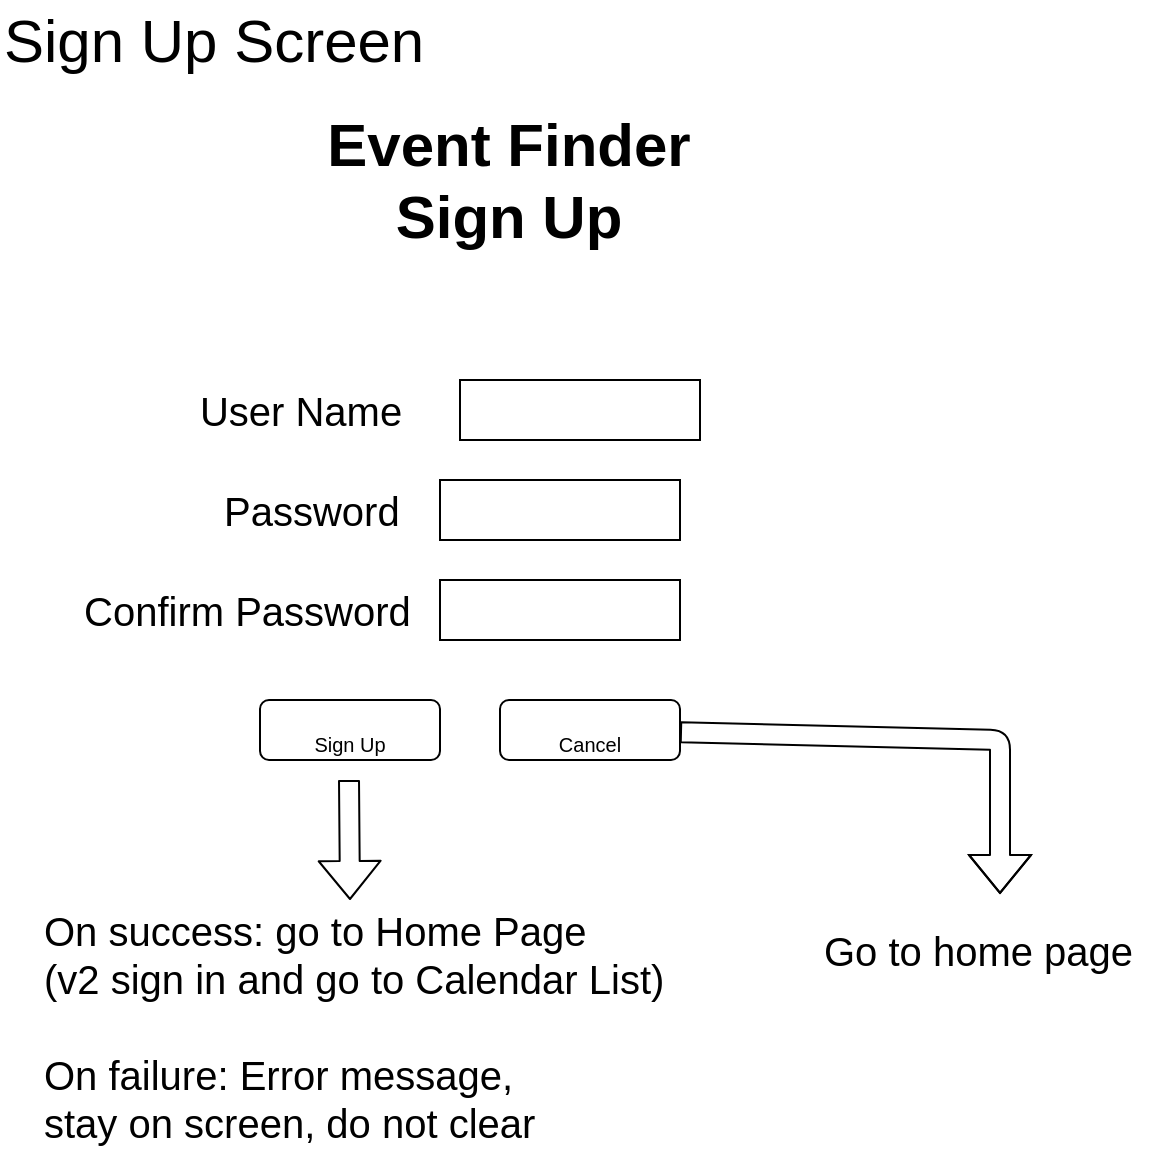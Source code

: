 <mxfile version="12.6.5" type="device"><diagram id="dHloeyhbql_dtzrPkQ8i" name="Page-1"><mxGraphModel dx="946" dy="625" grid="1" gridSize="10" guides="1" tooltips="1" connect="1" arrows="1" fold="1" page="1" pageScale="1" pageWidth="850" pageHeight="1100" math="0" shadow="0"><root><mxCell id="0"/><mxCell id="1" parent="0"/><mxCell id="xniOThQIis4SbMdHe_oR-2" value="" style="rounded=0;whiteSpace=wrap;html=1;" parent="1" vertex="1"><mxGeometry x="300" y="210" width="120" height="30" as="geometry"/></mxCell><mxCell id="xniOThQIis4SbMdHe_oR-3" value="User Name" style="text;html=1;align=center;verticalAlign=middle;resizable=0;points=[];autosize=1;fontSize=20;" parent="1" vertex="1"><mxGeometry x="160" y="210" width="120" height="30" as="geometry"/></mxCell><mxCell id="xniOThQIis4SbMdHe_oR-4" value="" style="rounded=0;whiteSpace=wrap;html=1;" parent="1" vertex="1"><mxGeometry x="290" y="260" width="120" height="30" as="geometry"/></mxCell><mxCell id="xniOThQIis4SbMdHe_oR-5" value="Password" style="text;html=1;align=left;verticalAlign=middle;resizable=0;points=[];autosize=1;fontSize=20;" parent="1" vertex="1"><mxGeometry x="180" y="260" width="100" height="30" as="geometry"/></mxCell><mxCell id="xniOThQIis4SbMdHe_oR-9" value="&lt;font size=&quot;1&quot;&gt;Sign Up&lt;/font&gt;" style="rounded=1;whiteSpace=wrap;html=1;strokeColor=#000000;fontSize=30;" parent="1" vertex="1"><mxGeometry x="200" y="370" width="90" height="30" as="geometry"/></mxCell><mxCell id="xniOThQIis4SbMdHe_oR-10" value="&lt;font size=&quot;1&quot;&gt;Cancel&lt;/font&gt;" style="rounded=1;whiteSpace=wrap;html=1;strokeColor=#000000;fontSize=30;" parent="1" vertex="1"><mxGeometry x="320" y="370" width="90" height="30" as="geometry"/></mxCell><mxCell id="xniOThQIis4SbMdHe_oR-11" value="" style="shape=flexArrow;endArrow=classic;html=1;fontSize=20;" parent="1" edge="1"><mxGeometry width="50" height="50" relative="1" as="geometry"><mxPoint x="244.5" y="410" as="sourcePoint"/><mxPoint x="245" y="470" as="targetPoint"/></mxGeometry></mxCell><mxCell id="xniOThQIis4SbMdHe_oR-12" value="" style="shape=flexArrow;endArrow=classic;html=1;fontSize=20;" parent="1" source="xniOThQIis4SbMdHe_oR-10" edge="1"><mxGeometry width="50" height="50" relative="1" as="geometry"><mxPoint x="359.5" y="410" as="sourcePoint"/><mxPoint x="570" y="467" as="targetPoint"/><Array as="points"><mxPoint x="570" y="390"/></Array></mxGeometry></mxCell><mxCell id="xniOThQIis4SbMdHe_oR-13" value="On success: go to Home Page&lt;br&gt;(v2 sign in and go to Calendar List)&lt;br&gt;&lt;div&gt;&lt;span&gt;&lt;br&gt;&lt;/span&gt;&lt;/div&gt;&lt;div&gt;&lt;span&gt;On failure: Error message,&lt;/span&gt;&lt;/div&gt;&lt;div&gt;&lt;span&gt;stay on screen, do not clear&lt;/span&gt;&lt;/div&gt;" style="text;html=1;align=left;verticalAlign=middle;resizable=0;points=[];autosize=1;fontSize=20;" parent="1" vertex="1"><mxGeometry x="90" y="468" width="330" height="130" as="geometry"/></mxCell><mxCell id="xniOThQIis4SbMdHe_oR-14" value="Go to home page" style="text;html=1;align=left;verticalAlign=middle;resizable=0;points=[];autosize=1;fontSize=20;" parent="1" vertex="1"><mxGeometry x="480" y="480" width="170" height="30" as="geometry"/></mxCell><mxCell id="kSbkuhOXPo5o1DNpL99q-1" value="" style="rounded=0;whiteSpace=wrap;html=1;" parent="1" vertex="1"><mxGeometry x="290" y="310" width="120" height="30" as="geometry"/></mxCell><mxCell id="kSbkuhOXPo5o1DNpL99q-2" value="Confirm Password" style="text;html=1;align=left;verticalAlign=middle;resizable=0;points=[];autosize=1;fontSize=20;" parent="1" vertex="1"><mxGeometry x="110" y="310" width="180" height="30" as="geometry"/></mxCell><mxCell id="Jzzs2qkv2b5_pd7YN8b4-3" value="Event Finder&lt;br&gt;Sign Up" style="text;html=1;align=center;verticalAlign=middle;resizable=0;points=[];autosize=1;fontStyle=1;fontSize=30;" parent="1" vertex="1"><mxGeometry x="224" y="70" width="200" height="80" as="geometry"/></mxCell><mxCell id="Jzzs2qkv2b5_pd7YN8b4-4" value="Sign Up Screen" style="text;html=1;align=left;verticalAlign=middle;resizable=0;points=[];autosize=1;fontSize=30;" parent="1" vertex="1"><mxGeometry x="70" y="20" width="230" height="40" as="geometry"/></mxCell></root></mxGraphModel></diagram></mxfile>